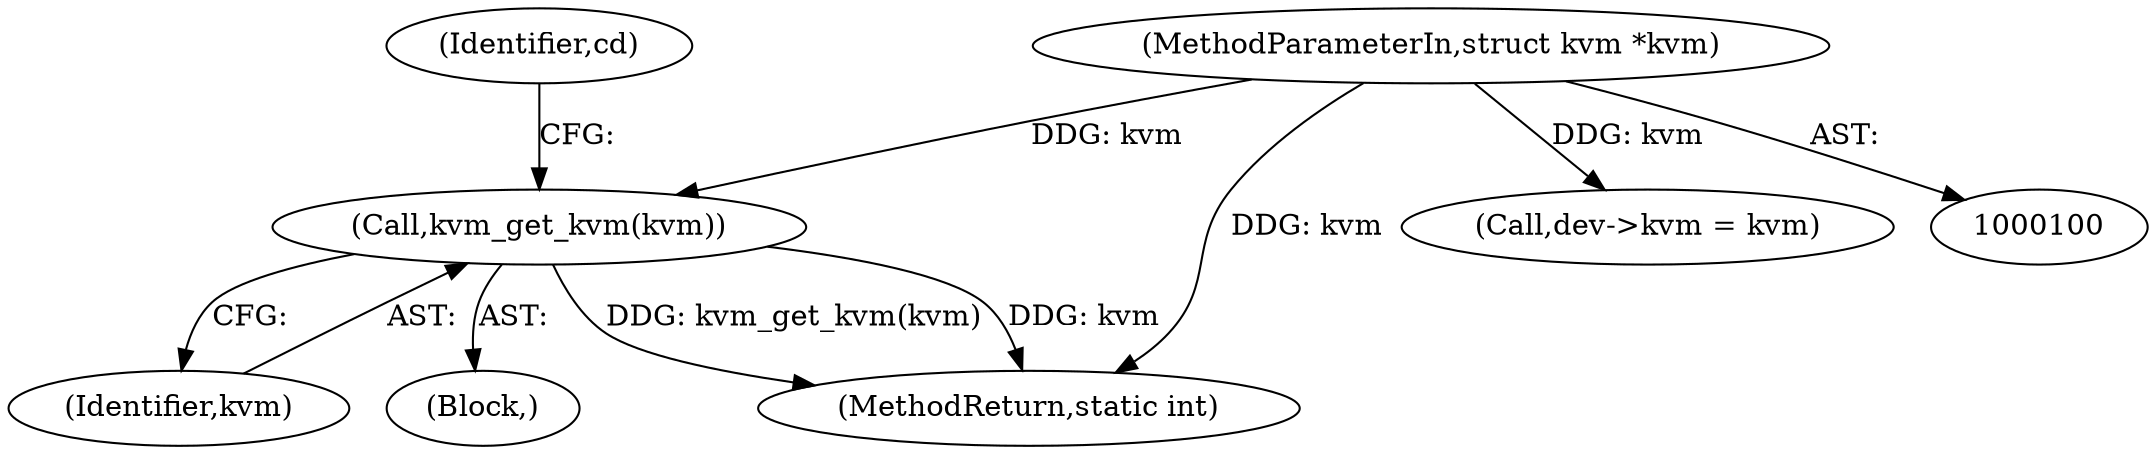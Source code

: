 digraph "1_linux_cfa39381173d5f969daf43582c95ad679189cbc9@del" {
"1000251" [label="(Call,kvm_get_kvm(kvm))"];
"1000101" [label="(MethodParameterIn,struct kvm *kvm)"];
"1000251" [label="(Call,kvm_get_kvm(kvm))"];
"1000255" [label="(Identifier,cd)"];
"1000252" [label="(Identifier,kvm)"];
"1000101" [label="(MethodParameterIn,struct kvm *kvm)"];
"1000103" [label="(Block,)"];
"1000164" [label="(Call,dev->kvm = kvm)"];
"1000260" [label="(MethodReturn,static int)"];
"1000251" -> "1000103"  [label="AST: "];
"1000251" -> "1000252"  [label="CFG: "];
"1000252" -> "1000251"  [label="AST: "];
"1000255" -> "1000251"  [label="CFG: "];
"1000251" -> "1000260"  [label="DDG: kvm_get_kvm(kvm)"];
"1000251" -> "1000260"  [label="DDG: kvm"];
"1000101" -> "1000251"  [label="DDG: kvm"];
"1000101" -> "1000100"  [label="AST: "];
"1000101" -> "1000260"  [label="DDG: kvm"];
"1000101" -> "1000164"  [label="DDG: kvm"];
}
